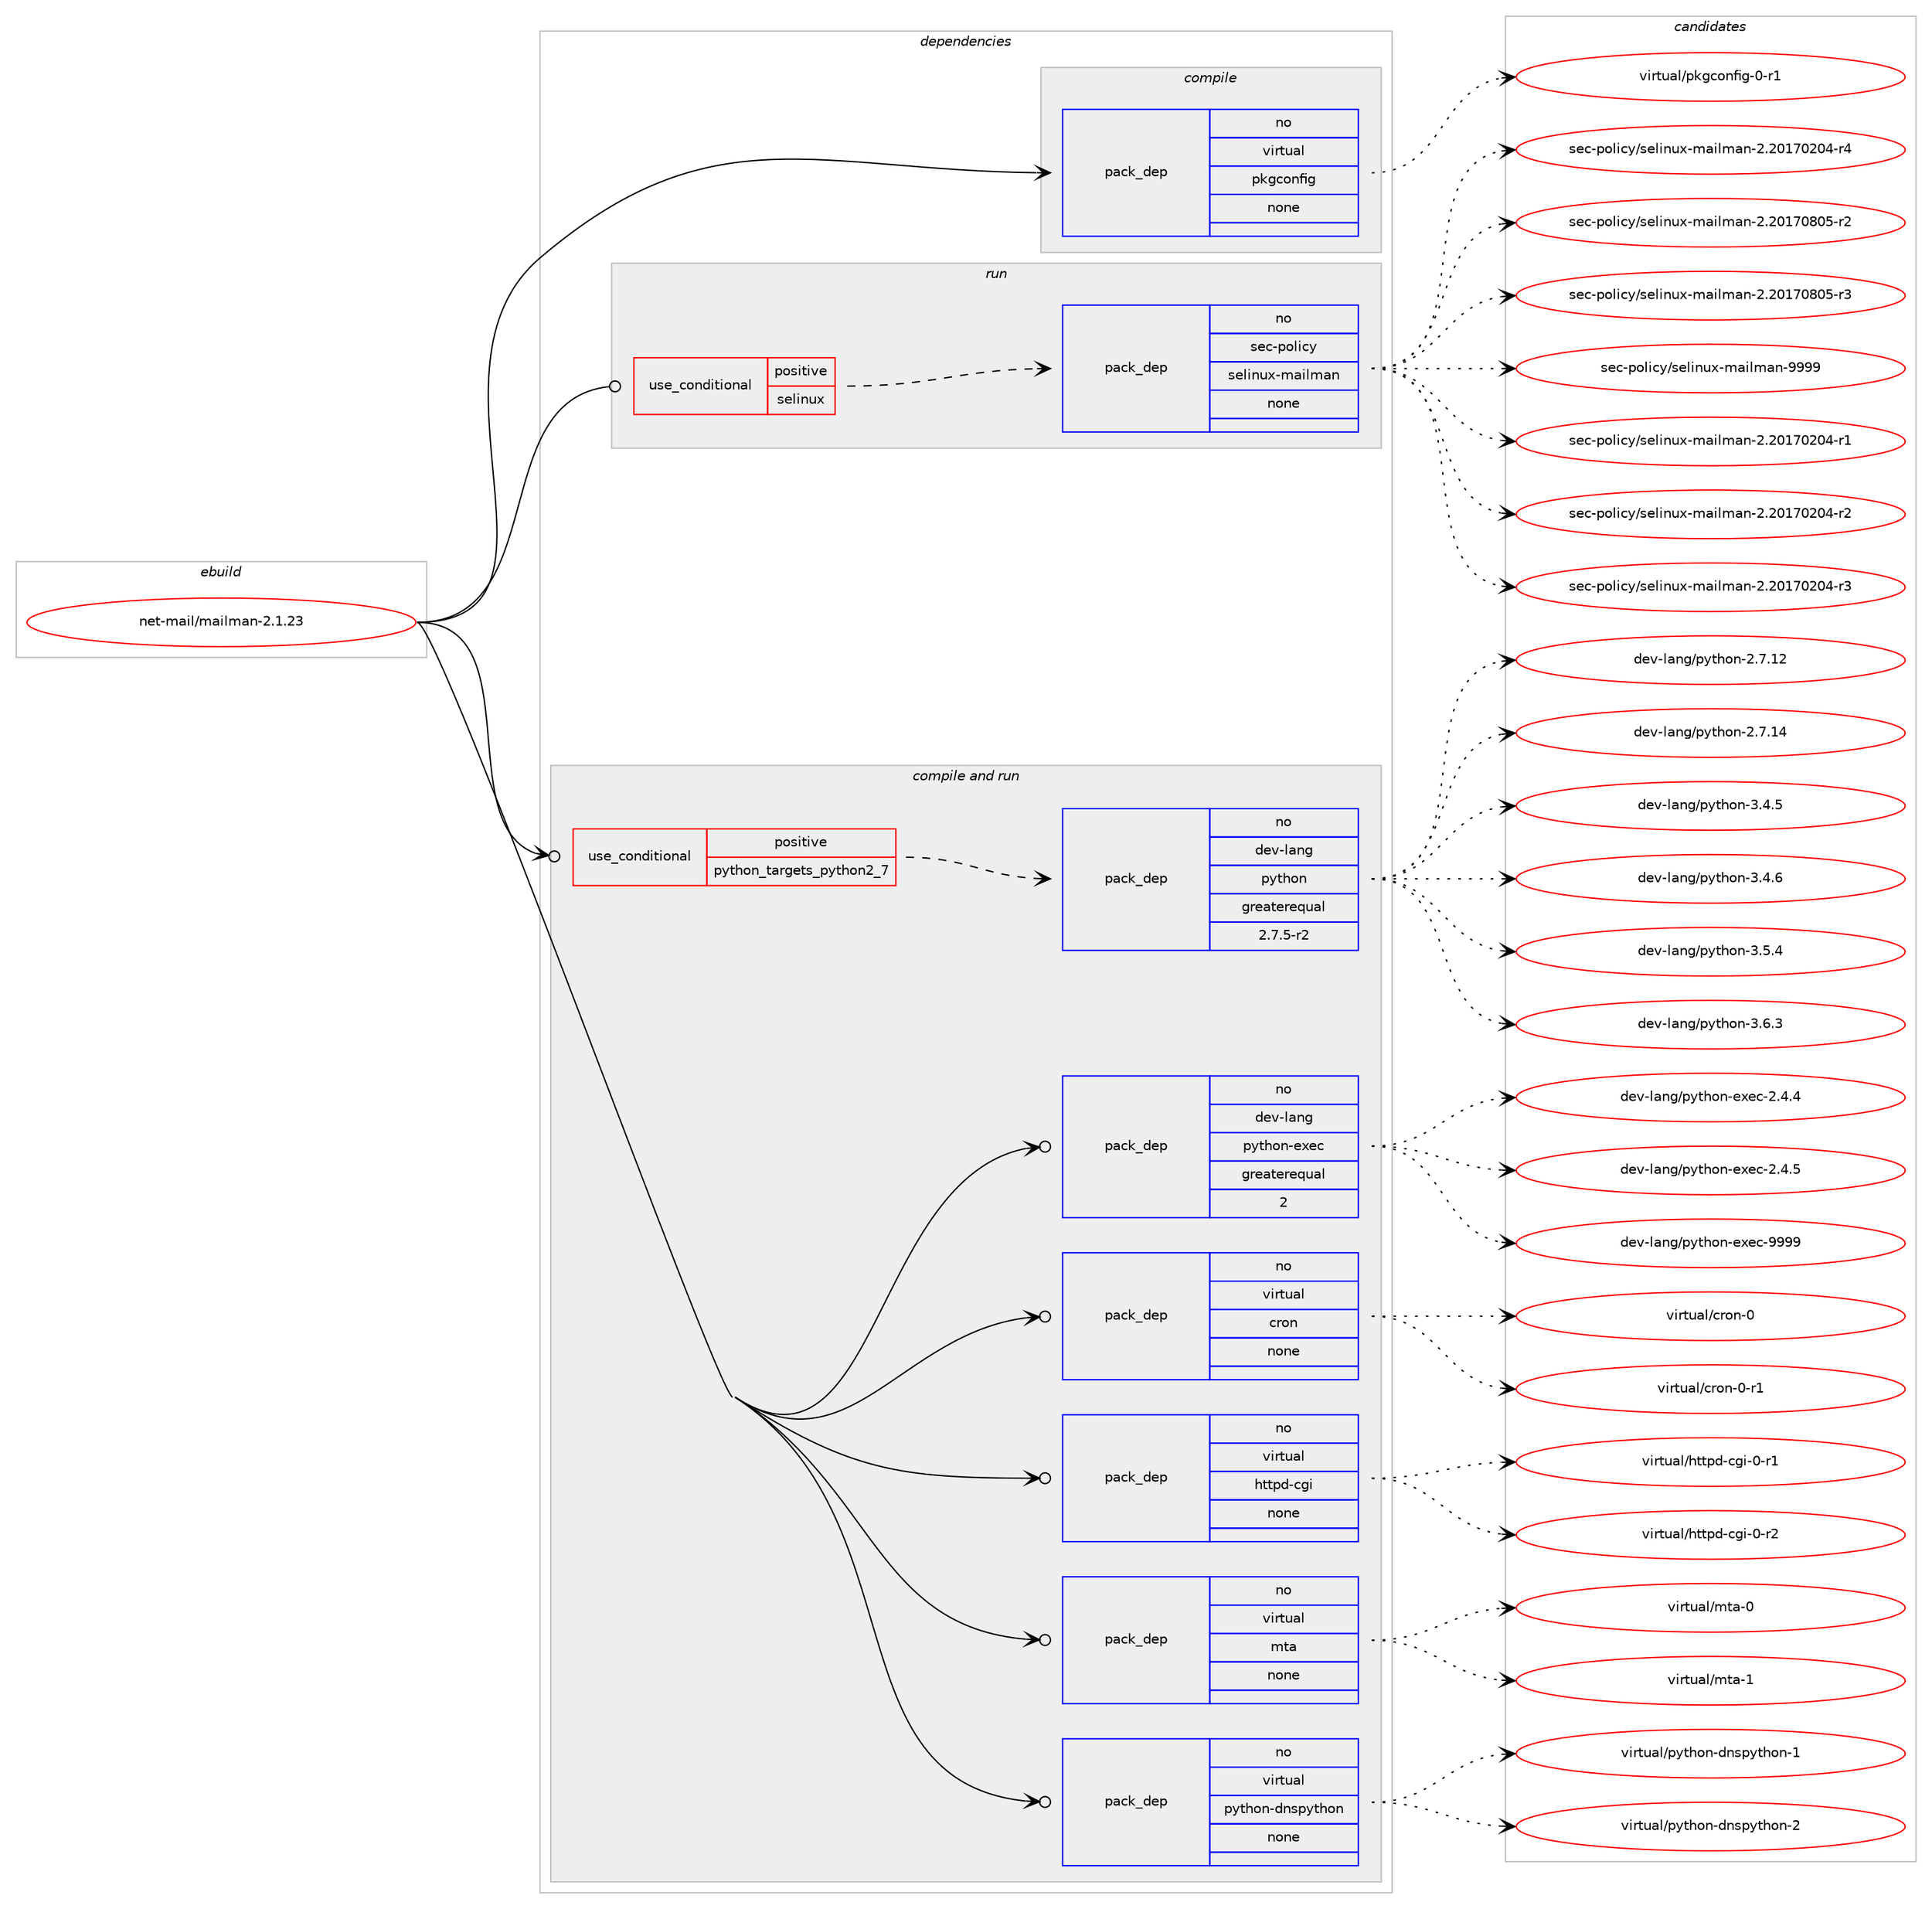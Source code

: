digraph prolog {

# *************
# Graph options
# *************

newrank=true;
concentrate=true;
compound=true;
graph [rankdir=LR,fontname=Helvetica,fontsize=10,ranksep=1.5];#, ranksep=2.5, nodesep=0.2];
edge  [arrowhead=vee];
node  [fontname=Helvetica,fontsize=10];

# **********
# The ebuild
# **********

subgraph cluster_leftcol {
color=gray;
rank=same;
label=<<i>ebuild</i>>;
id [label="net-mail/mailman-2.1.23", color=red, width=4, href="../net-mail/mailman-2.1.23.svg"];
}

# ****************
# The dependencies
# ****************

subgraph cluster_midcol {
color=gray;
label=<<i>dependencies</i>>;
subgraph cluster_compile {
fillcolor="#eeeeee";
style=filled;
label=<<i>compile</i>>;
subgraph pack310184 {
dependency421674 [label=<<TABLE BORDER="0" CELLBORDER="1" CELLSPACING="0" CELLPADDING="4" WIDTH="220"><TR><TD ROWSPAN="6" CELLPADDING="30">pack_dep</TD></TR><TR><TD WIDTH="110">no</TD></TR><TR><TD>virtual</TD></TR><TR><TD>pkgconfig</TD></TR><TR><TD>none</TD></TR><TR><TD></TD></TR></TABLE>>, shape=none, color=blue];
}
id:e -> dependency421674:w [weight=20,style="solid",arrowhead="vee"];
}
subgraph cluster_compileandrun {
fillcolor="#eeeeee";
style=filled;
label=<<i>compile and run</i>>;
subgraph cond104382 {
dependency421675 [label=<<TABLE BORDER="0" CELLBORDER="1" CELLSPACING="0" CELLPADDING="4"><TR><TD ROWSPAN="3" CELLPADDING="10">use_conditional</TD></TR><TR><TD>positive</TD></TR><TR><TD>python_targets_python2_7</TD></TR></TABLE>>, shape=none, color=red];
subgraph pack310185 {
dependency421676 [label=<<TABLE BORDER="0" CELLBORDER="1" CELLSPACING="0" CELLPADDING="4" WIDTH="220"><TR><TD ROWSPAN="6" CELLPADDING="30">pack_dep</TD></TR><TR><TD WIDTH="110">no</TD></TR><TR><TD>dev-lang</TD></TR><TR><TD>python</TD></TR><TR><TD>greaterequal</TD></TR><TR><TD>2.7.5-r2</TD></TR></TABLE>>, shape=none, color=blue];
}
dependency421675:e -> dependency421676:w [weight=20,style="dashed",arrowhead="vee"];
}
id:e -> dependency421675:w [weight=20,style="solid",arrowhead="odotvee"];
subgraph pack310186 {
dependency421677 [label=<<TABLE BORDER="0" CELLBORDER="1" CELLSPACING="0" CELLPADDING="4" WIDTH="220"><TR><TD ROWSPAN="6" CELLPADDING="30">pack_dep</TD></TR><TR><TD WIDTH="110">no</TD></TR><TR><TD>dev-lang</TD></TR><TR><TD>python-exec</TD></TR><TR><TD>greaterequal</TD></TR><TR><TD>2</TD></TR></TABLE>>, shape=none, color=blue];
}
id:e -> dependency421677:w [weight=20,style="solid",arrowhead="odotvee"];
subgraph pack310187 {
dependency421678 [label=<<TABLE BORDER="0" CELLBORDER="1" CELLSPACING="0" CELLPADDING="4" WIDTH="220"><TR><TD ROWSPAN="6" CELLPADDING="30">pack_dep</TD></TR><TR><TD WIDTH="110">no</TD></TR><TR><TD>virtual</TD></TR><TR><TD>cron</TD></TR><TR><TD>none</TD></TR><TR><TD></TD></TR></TABLE>>, shape=none, color=blue];
}
id:e -> dependency421678:w [weight=20,style="solid",arrowhead="odotvee"];
subgraph pack310188 {
dependency421679 [label=<<TABLE BORDER="0" CELLBORDER="1" CELLSPACING="0" CELLPADDING="4" WIDTH="220"><TR><TD ROWSPAN="6" CELLPADDING="30">pack_dep</TD></TR><TR><TD WIDTH="110">no</TD></TR><TR><TD>virtual</TD></TR><TR><TD>httpd-cgi</TD></TR><TR><TD>none</TD></TR><TR><TD></TD></TR></TABLE>>, shape=none, color=blue];
}
id:e -> dependency421679:w [weight=20,style="solid",arrowhead="odotvee"];
subgraph pack310189 {
dependency421680 [label=<<TABLE BORDER="0" CELLBORDER="1" CELLSPACING="0" CELLPADDING="4" WIDTH="220"><TR><TD ROWSPAN="6" CELLPADDING="30">pack_dep</TD></TR><TR><TD WIDTH="110">no</TD></TR><TR><TD>virtual</TD></TR><TR><TD>mta</TD></TR><TR><TD>none</TD></TR><TR><TD></TD></TR></TABLE>>, shape=none, color=blue];
}
id:e -> dependency421680:w [weight=20,style="solid",arrowhead="odotvee"];
subgraph pack310190 {
dependency421681 [label=<<TABLE BORDER="0" CELLBORDER="1" CELLSPACING="0" CELLPADDING="4" WIDTH="220"><TR><TD ROWSPAN="6" CELLPADDING="30">pack_dep</TD></TR><TR><TD WIDTH="110">no</TD></TR><TR><TD>virtual</TD></TR><TR><TD>python-dnspython</TD></TR><TR><TD>none</TD></TR><TR><TD></TD></TR></TABLE>>, shape=none, color=blue];
}
id:e -> dependency421681:w [weight=20,style="solid",arrowhead="odotvee"];
}
subgraph cluster_run {
fillcolor="#eeeeee";
style=filled;
label=<<i>run</i>>;
subgraph cond104383 {
dependency421682 [label=<<TABLE BORDER="0" CELLBORDER="1" CELLSPACING="0" CELLPADDING="4"><TR><TD ROWSPAN="3" CELLPADDING="10">use_conditional</TD></TR><TR><TD>positive</TD></TR><TR><TD>selinux</TD></TR></TABLE>>, shape=none, color=red];
subgraph pack310191 {
dependency421683 [label=<<TABLE BORDER="0" CELLBORDER="1" CELLSPACING="0" CELLPADDING="4" WIDTH="220"><TR><TD ROWSPAN="6" CELLPADDING="30">pack_dep</TD></TR><TR><TD WIDTH="110">no</TD></TR><TR><TD>sec-policy</TD></TR><TR><TD>selinux-mailman</TD></TR><TR><TD>none</TD></TR><TR><TD></TD></TR></TABLE>>, shape=none, color=blue];
}
dependency421682:e -> dependency421683:w [weight=20,style="dashed",arrowhead="vee"];
}
id:e -> dependency421682:w [weight=20,style="solid",arrowhead="odot"];
}
}

# **************
# The candidates
# **************

subgraph cluster_choices {
rank=same;
color=gray;
label=<<i>candidates</i>>;

subgraph choice310184 {
color=black;
nodesep=1;
choice11810511411611797108471121071039911111010210510345484511449 [label="virtual/pkgconfig-0-r1", color=red, width=4,href="../virtual/pkgconfig-0-r1.svg"];
dependency421674:e -> choice11810511411611797108471121071039911111010210510345484511449:w [style=dotted,weight="100"];
}
subgraph choice310185 {
color=black;
nodesep=1;
choice10010111845108971101034711212111610411111045504655464950 [label="dev-lang/python-2.7.12", color=red, width=4,href="../dev-lang/python-2.7.12.svg"];
choice10010111845108971101034711212111610411111045504655464952 [label="dev-lang/python-2.7.14", color=red, width=4,href="../dev-lang/python-2.7.14.svg"];
choice100101118451089711010347112121116104111110455146524653 [label="dev-lang/python-3.4.5", color=red, width=4,href="../dev-lang/python-3.4.5.svg"];
choice100101118451089711010347112121116104111110455146524654 [label="dev-lang/python-3.4.6", color=red, width=4,href="../dev-lang/python-3.4.6.svg"];
choice100101118451089711010347112121116104111110455146534652 [label="dev-lang/python-3.5.4", color=red, width=4,href="../dev-lang/python-3.5.4.svg"];
choice100101118451089711010347112121116104111110455146544651 [label="dev-lang/python-3.6.3", color=red, width=4,href="../dev-lang/python-3.6.3.svg"];
dependency421676:e -> choice10010111845108971101034711212111610411111045504655464950:w [style=dotted,weight="100"];
dependency421676:e -> choice10010111845108971101034711212111610411111045504655464952:w [style=dotted,weight="100"];
dependency421676:e -> choice100101118451089711010347112121116104111110455146524653:w [style=dotted,weight="100"];
dependency421676:e -> choice100101118451089711010347112121116104111110455146524654:w [style=dotted,weight="100"];
dependency421676:e -> choice100101118451089711010347112121116104111110455146534652:w [style=dotted,weight="100"];
dependency421676:e -> choice100101118451089711010347112121116104111110455146544651:w [style=dotted,weight="100"];
}
subgraph choice310186 {
color=black;
nodesep=1;
choice1001011184510897110103471121211161041111104510112010199455046524652 [label="dev-lang/python-exec-2.4.4", color=red, width=4,href="../dev-lang/python-exec-2.4.4.svg"];
choice1001011184510897110103471121211161041111104510112010199455046524653 [label="dev-lang/python-exec-2.4.5", color=red, width=4,href="../dev-lang/python-exec-2.4.5.svg"];
choice10010111845108971101034711212111610411111045101120101994557575757 [label="dev-lang/python-exec-9999", color=red, width=4,href="../dev-lang/python-exec-9999.svg"];
dependency421677:e -> choice1001011184510897110103471121211161041111104510112010199455046524652:w [style=dotted,weight="100"];
dependency421677:e -> choice1001011184510897110103471121211161041111104510112010199455046524653:w [style=dotted,weight="100"];
dependency421677:e -> choice10010111845108971101034711212111610411111045101120101994557575757:w [style=dotted,weight="100"];
}
subgraph choice310187 {
color=black;
nodesep=1;
choice1181051141161179710847991141111104548 [label="virtual/cron-0", color=red, width=4,href="../virtual/cron-0.svg"];
choice11810511411611797108479911411111045484511449 [label="virtual/cron-0-r1", color=red, width=4,href="../virtual/cron-0-r1.svg"];
dependency421678:e -> choice1181051141161179710847991141111104548:w [style=dotted,weight="100"];
dependency421678:e -> choice11810511411611797108479911411111045484511449:w [style=dotted,weight="100"];
}
subgraph choice310188 {
color=black;
nodesep=1;
choice1181051141161179710847104116116112100459910310545484511449 [label="virtual/httpd-cgi-0-r1", color=red, width=4,href="../virtual/httpd-cgi-0-r1.svg"];
choice1181051141161179710847104116116112100459910310545484511450 [label="virtual/httpd-cgi-0-r2", color=red, width=4,href="../virtual/httpd-cgi-0-r2.svg"];
dependency421679:e -> choice1181051141161179710847104116116112100459910310545484511449:w [style=dotted,weight="100"];
dependency421679:e -> choice1181051141161179710847104116116112100459910310545484511450:w [style=dotted,weight="100"];
}
subgraph choice310189 {
color=black;
nodesep=1;
choice1181051141161179710847109116974548 [label="virtual/mta-0", color=red, width=4,href="../virtual/mta-0.svg"];
choice1181051141161179710847109116974549 [label="virtual/mta-1", color=red, width=4,href="../virtual/mta-1.svg"];
dependency421680:e -> choice1181051141161179710847109116974548:w [style=dotted,weight="100"];
dependency421680:e -> choice1181051141161179710847109116974549:w [style=dotted,weight="100"];
}
subgraph choice310190 {
color=black;
nodesep=1;
choice1181051141161179710847112121116104111110451001101151121211161041111104549 [label="virtual/python-dnspython-1", color=red, width=4,href="../virtual/python-dnspython-1.svg"];
choice1181051141161179710847112121116104111110451001101151121211161041111104550 [label="virtual/python-dnspython-2", color=red, width=4,href="../virtual/python-dnspython-2.svg"];
dependency421681:e -> choice1181051141161179710847112121116104111110451001101151121211161041111104549:w [style=dotted,weight="100"];
dependency421681:e -> choice1181051141161179710847112121116104111110451001101151121211161041111104550:w [style=dotted,weight="100"];
}
subgraph choice310191 {
color=black;
nodesep=1;
choice1151019945112111108105991214711510110810511011712045109971051081099711045504650484955485048524511449 [label="sec-policy/selinux-mailman-2.20170204-r1", color=red, width=4,href="../sec-policy/selinux-mailman-2.20170204-r1.svg"];
choice1151019945112111108105991214711510110810511011712045109971051081099711045504650484955485048524511450 [label="sec-policy/selinux-mailman-2.20170204-r2", color=red, width=4,href="../sec-policy/selinux-mailman-2.20170204-r2.svg"];
choice1151019945112111108105991214711510110810511011712045109971051081099711045504650484955485048524511451 [label="sec-policy/selinux-mailman-2.20170204-r3", color=red, width=4,href="../sec-policy/selinux-mailman-2.20170204-r3.svg"];
choice1151019945112111108105991214711510110810511011712045109971051081099711045504650484955485048524511452 [label="sec-policy/selinux-mailman-2.20170204-r4", color=red, width=4,href="../sec-policy/selinux-mailman-2.20170204-r4.svg"];
choice1151019945112111108105991214711510110810511011712045109971051081099711045504650484955485648534511450 [label="sec-policy/selinux-mailman-2.20170805-r2", color=red, width=4,href="../sec-policy/selinux-mailman-2.20170805-r2.svg"];
choice1151019945112111108105991214711510110810511011712045109971051081099711045504650484955485648534511451 [label="sec-policy/selinux-mailman-2.20170805-r3", color=red, width=4,href="../sec-policy/selinux-mailman-2.20170805-r3.svg"];
choice115101994511211110810599121471151011081051101171204510997105108109971104557575757 [label="sec-policy/selinux-mailman-9999", color=red, width=4,href="../sec-policy/selinux-mailman-9999.svg"];
dependency421683:e -> choice1151019945112111108105991214711510110810511011712045109971051081099711045504650484955485048524511449:w [style=dotted,weight="100"];
dependency421683:e -> choice1151019945112111108105991214711510110810511011712045109971051081099711045504650484955485048524511450:w [style=dotted,weight="100"];
dependency421683:e -> choice1151019945112111108105991214711510110810511011712045109971051081099711045504650484955485048524511451:w [style=dotted,weight="100"];
dependency421683:e -> choice1151019945112111108105991214711510110810511011712045109971051081099711045504650484955485048524511452:w [style=dotted,weight="100"];
dependency421683:e -> choice1151019945112111108105991214711510110810511011712045109971051081099711045504650484955485648534511450:w [style=dotted,weight="100"];
dependency421683:e -> choice1151019945112111108105991214711510110810511011712045109971051081099711045504650484955485648534511451:w [style=dotted,weight="100"];
dependency421683:e -> choice115101994511211110810599121471151011081051101171204510997105108109971104557575757:w [style=dotted,weight="100"];
}
}

}
